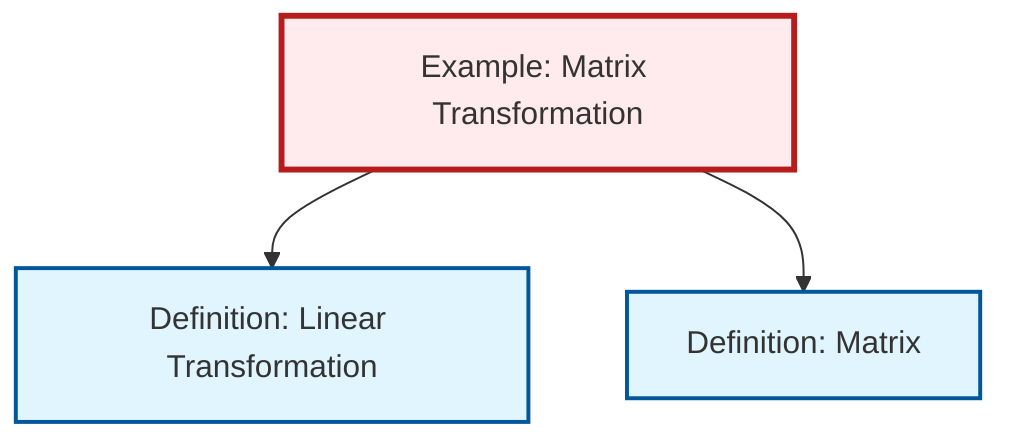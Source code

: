 graph TD
    classDef definition fill:#e1f5fe,stroke:#01579b,stroke-width:2px
    classDef theorem fill:#f3e5f5,stroke:#4a148c,stroke-width:2px
    classDef axiom fill:#fff3e0,stroke:#e65100,stroke-width:2px
    classDef example fill:#e8f5e9,stroke:#1b5e20,stroke-width:2px
    classDef current fill:#ffebee,stroke:#b71c1c,stroke-width:3px
    def-matrix["Definition: Matrix"]:::definition
    def-linear-transformation["Definition: Linear Transformation"]:::definition
    ex-matrix-transformation["Example: Matrix Transformation"]:::example
    ex-matrix-transformation --> def-linear-transformation
    ex-matrix-transformation --> def-matrix
    class ex-matrix-transformation current